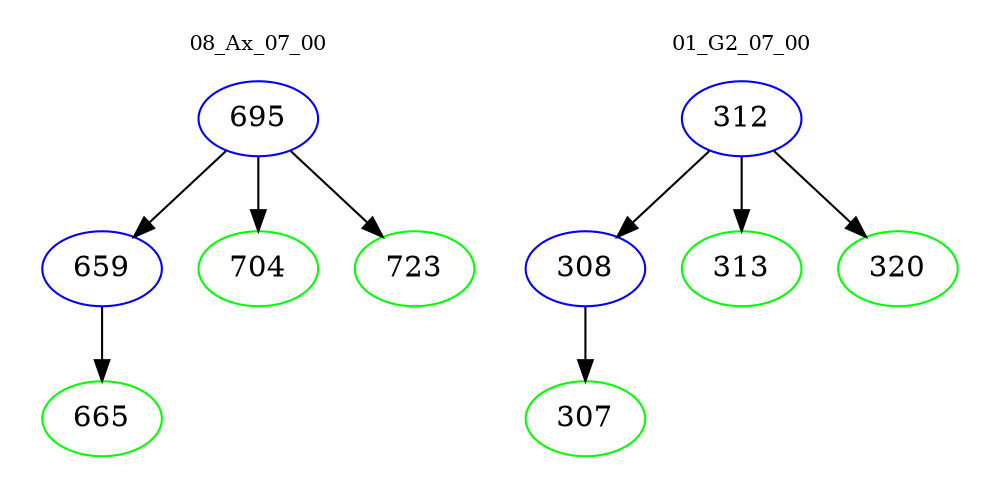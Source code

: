digraph{
subgraph cluster_0 {
color = white
label = "08_Ax_07_00";
fontsize=10;
T0_695 [label="695", color="blue"]
T0_695 -> T0_659 [color="black"]
T0_659 [label="659", color="blue"]
T0_659 -> T0_665 [color="black"]
T0_665 [label="665", color="green"]
T0_695 -> T0_704 [color="black"]
T0_704 [label="704", color="green"]
T0_695 -> T0_723 [color="black"]
T0_723 [label="723", color="green"]
}
subgraph cluster_1 {
color = white
label = "01_G2_07_00";
fontsize=10;
T1_312 [label="312", color="blue"]
T1_312 -> T1_308 [color="black"]
T1_308 [label="308", color="blue"]
T1_308 -> T1_307 [color="black"]
T1_307 [label="307", color="green"]
T1_312 -> T1_313 [color="black"]
T1_313 [label="313", color="green"]
T1_312 -> T1_320 [color="black"]
T1_320 [label="320", color="green"]
}
}
